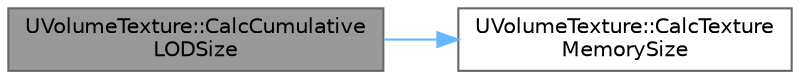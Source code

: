 digraph "UVolumeTexture::CalcCumulativeLODSize"
{
 // INTERACTIVE_SVG=YES
 // LATEX_PDF_SIZE
  bgcolor="transparent";
  edge [fontname=Helvetica,fontsize=10,labelfontname=Helvetica,labelfontsize=10];
  node [fontname=Helvetica,fontsize=10,shape=box,height=0.2,width=0.4];
  rankdir="LR";
  Node1 [id="Node000001",label="UVolumeTexture::CalcCumulative\lLODSize",height=0.2,width=0.4,color="gray40", fillcolor="grey60", style="filled", fontcolor="black",tooltip=" "];
  Node1 -> Node2 [id="edge1_Node000001_Node000002",color="steelblue1",style="solid",tooltip=" "];
  Node2 [id="Node000002",label="UVolumeTexture::CalcTexture\lMemorySize",height=0.2,width=0.4,color="grey40", fillcolor="white", style="filled",URL="$d6/db1/classUVolumeTexture.html#a38e9b481313089bfb7a3911b1049b7f8",tooltip="Calculates the size of this texture in bytes if it had MipCount miplevels streamed in."];
}
